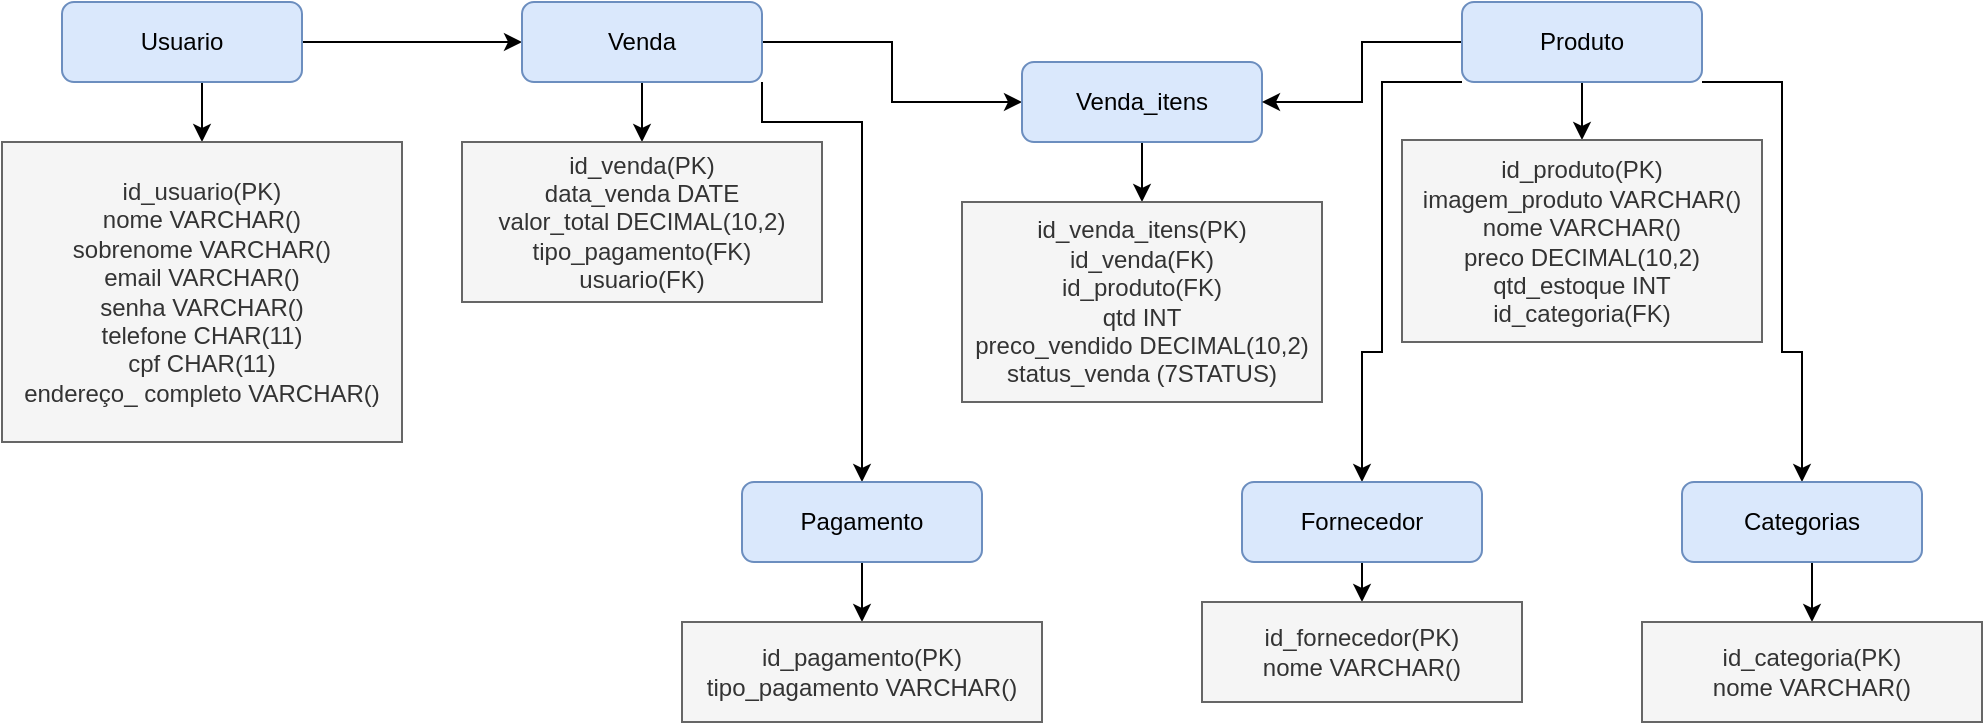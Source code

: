 <mxfile version="20.3.3" type="github">
  <diagram id="T9msko7EEIsdczH0ZKGP" name="Página-1">
    <mxGraphModel dx="1416" dy="504" grid="1" gridSize="10" guides="0" tooltips="1" connect="1" arrows="1" fold="1" page="0" pageScale="1" pageWidth="827" pageHeight="1169" math="0" shadow="0">
      <root>
        <mxCell id="0" />
        <mxCell id="1" parent="0" />
        <mxCell id="rLA2PMLqYe4GNbBmXhPl-4" style="edgeStyle=orthogonalEdgeStyle;rounded=0;orthogonalLoop=1;jettySize=auto;html=1;exitX=0.5;exitY=1;exitDx=0;exitDy=0;entryX=0.5;entryY=0;entryDx=0;entryDy=0;" edge="1" parent="1" source="Y-w8QK3pEQVqhpm3u09O-3" target="rLA2PMLqYe4GNbBmXhPl-3">
          <mxGeometry relative="1" as="geometry" />
        </mxCell>
        <mxCell id="rLA2PMLqYe4GNbBmXhPl-15" style="edgeStyle=orthogonalEdgeStyle;rounded=0;orthogonalLoop=1;jettySize=auto;html=1;exitX=1;exitY=0.5;exitDx=0;exitDy=0;entryX=0;entryY=0.5;entryDx=0;entryDy=0;" edge="1" parent="1" source="Y-w8QK3pEQVqhpm3u09O-3" target="rLA2PMLqYe4GNbBmXhPl-6">
          <mxGeometry relative="1" as="geometry" />
        </mxCell>
        <mxCell id="Y-w8QK3pEQVqhpm3u09O-3" value="Usuario" style="rounded=1;whiteSpace=wrap;html=1;fillColor=#dae8fc;strokeColor=#6c8ebf;" parent="1" vertex="1">
          <mxGeometry x="-10" y="80" width="120" height="40" as="geometry" />
        </mxCell>
        <mxCell id="rLA2PMLqYe4GNbBmXhPl-3" value="id_usuario(PK)&lt;br&gt;nome VARCHAR()&lt;br&gt;sobrenome VARCHAR()&lt;br&gt;email VARCHAR()&lt;br&gt;senha VARCHAR()&lt;br&gt;telefone CHAR(11)&lt;br&gt;cpf CHAR(11)&lt;br&gt;endereço_ completo VARCHAR()" style="rounded=0;whiteSpace=wrap;html=1;fillColor=#f5f5f5;fontColor=#333333;strokeColor=#666666;" vertex="1" parent="1">
          <mxGeometry x="-40" y="150" width="200" height="150" as="geometry" />
        </mxCell>
        <mxCell id="rLA2PMLqYe4GNbBmXhPl-5" style="edgeStyle=orthogonalEdgeStyle;rounded=0;orthogonalLoop=1;jettySize=auto;html=1;exitX=0.5;exitY=1;exitDx=0;exitDy=0;entryX=0.5;entryY=0;entryDx=0;entryDy=0;" edge="1" parent="1" source="rLA2PMLqYe4GNbBmXhPl-6" target="rLA2PMLqYe4GNbBmXhPl-7">
          <mxGeometry relative="1" as="geometry" />
        </mxCell>
        <mxCell id="rLA2PMLqYe4GNbBmXhPl-30" style="edgeStyle=orthogonalEdgeStyle;rounded=0;orthogonalLoop=1;jettySize=auto;html=1;exitX=1;exitY=0.5;exitDx=0;exitDy=0;entryX=0;entryY=0.5;entryDx=0;entryDy=0;" edge="1" parent="1" source="rLA2PMLqYe4GNbBmXhPl-6" target="rLA2PMLqYe4GNbBmXhPl-9">
          <mxGeometry relative="1" as="geometry" />
        </mxCell>
        <mxCell id="rLA2PMLqYe4GNbBmXhPl-37" style="edgeStyle=orthogonalEdgeStyle;rounded=0;orthogonalLoop=1;jettySize=auto;html=1;exitX=1;exitY=1;exitDx=0;exitDy=0;" edge="1" parent="1" source="rLA2PMLqYe4GNbBmXhPl-6" target="rLA2PMLqYe4GNbBmXhPl-35">
          <mxGeometry relative="1" as="geometry">
            <Array as="points">
              <mxPoint x="340" y="140" />
              <mxPoint x="390" y="140" />
            </Array>
          </mxGeometry>
        </mxCell>
        <mxCell id="rLA2PMLqYe4GNbBmXhPl-6" value="Venda" style="rounded=1;whiteSpace=wrap;html=1;fillColor=#dae8fc;strokeColor=#6c8ebf;" vertex="1" parent="1">
          <mxGeometry x="220" y="80" width="120" height="40" as="geometry" />
        </mxCell>
        <mxCell id="rLA2PMLqYe4GNbBmXhPl-7" value="id_venda(PK)&lt;br&gt;data_venda DATE&lt;br&gt;valor_total DECIMAL(10,2)&lt;br&gt;tipo_pagamento(FK)&lt;br&gt;usuario(FK)" style="rounded=0;whiteSpace=wrap;html=1;fillColor=#f5f5f5;fontColor=#333333;strokeColor=#666666;" vertex="1" parent="1">
          <mxGeometry x="190" y="150" width="180" height="80" as="geometry" />
        </mxCell>
        <mxCell id="rLA2PMLqYe4GNbBmXhPl-8" style="edgeStyle=orthogonalEdgeStyle;rounded=0;orthogonalLoop=1;jettySize=auto;html=1;exitX=0.5;exitY=1;exitDx=0;exitDy=0;entryX=0.5;entryY=0;entryDx=0;entryDy=0;" edge="1" parent="1" source="rLA2PMLqYe4GNbBmXhPl-9" target="rLA2PMLqYe4GNbBmXhPl-10">
          <mxGeometry relative="1" as="geometry" />
        </mxCell>
        <mxCell id="rLA2PMLqYe4GNbBmXhPl-9" value="Venda_itens" style="rounded=1;whiteSpace=wrap;html=1;fillColor=#dae8fc;strokeColor=#6c8ebf;" vertex="1" parent="1">
          <mxGeometry x="470" y="110" width="120" height="40" as="geometry" />
        </mxCell>
        <mxCell id="rLA2PMLqYe4GNbBmXhPl-10" value="id_venda_itens(PK)&lt;br&gt;id_venda(FK)&lt;br&gt;id_produto(FK)&lt;br&gt;qtd INT&lt;br&gt;preco_vendido DECIMAL(10,2)&lt;br&gt;status_venda (7STATUS)" style="rounded=0;whiteSpace=wrap;html=1;fillColor=#f5f5f5;fontColor=#333333;strokeColor=#666666;" vertex="1" parent="1">
          <mxGeometry x="440" y="180" width="180" height="100" as="geometry" />
        </mxCell>
        <mxCell id="rLA2PMLqYe4GNbBmXhPl-11" style="edgeStyle=orthogonalEdgeStyle;rounded=0;orthogonalLoop=1;jettySize=auto;html=1;exitX=0.5;exitY=1;exitDx=0;exitDy=0;entryX=0.5;entryY=0;entryDx=0;entryDy=0;" edge="1" parent="1" source="rLA2PMLqYe4GNbBmXhPl-12" target="rLA2PMLqYe4GNbBmXhPl-13">
          <mxGeometry relative="1" as="geometry" />
        </mxCell>
        <mxCell id="rLA2PMLqYe4GNbBmXhPl-31" style="edgeStyle=orthogonalEdgeStyle;rounded=0;orthogonalLoop=1;jettySize=auto;html=1;exitX=0;exitY=0.5;exitDx=0;exitDy=0;entryX=1;entryY=0.5;entryDx=0;entryDy=0;" edge="1" parent="1" source="rLA2PMLqYe4GNbBmXhPl-12" target="rLA2PMLqYe4GNbBmXhPl-9">
          <mxGeometry relative="1" as="geometry" />
        </mxCell>
        <mxCell id="rLA2PMLqYe4GNbBmXhPl-32" style="edgeStyle=orthogonalEdgeStyle;rounded=0;orthogonalLoop=1;jettySize=auto;html=1;exitX=0;exitY=1;exitDx=0;exitDy=0;entryX=0.5;entryY=0;entryDx=0;entryDy=0;" edge="1" parent="1" source="rLA2PMLqYe4GNbBmXhPl-12" target="rLA2PMLqYe4GNbBmXhPl-19">
          <mxGeometry relative="1" as="geometry">
            <Array as="points">
              <mxPoint x="650" y="120" />
              <mxPoint x="650" y="255" />
              <mxPoint x="640" y="255" />
            </Array>
          </mxGeometry>
        </mxCell>
        <mxCell id="rLA2PMLqYe4GNbBmXhPl-33" style="edgeStyle=orthogonalEdgeStyle;rounded=0;orthogonalLoop=1;jettySize=auto;html=1;exitX=1;exitY=1;exitDx=0;exitDy=0;entryX=0.5;entryY=0;entryDx=0;entryDy=0;" edge="1" parent="1" source="rLA2PMLqYe4GNbBmXhPl-12" target="rLA2PMLqYe4GNbBmXhPl-22">
          <mxGeometry relative="1" as="geometry">
            <Array as="points">
              <mxPoint x="850" y="120" />
              <mxPoint x="850" y="255" />
              <mxPoint x="860" y="255" />
            </Array>
          </mxGeometry>
        </mxCell>
        <mxCell id="rLA2PMLqYe4GNbBmXhPl-12" value="Produto" style="rounded=1;whiteSpace=wrap;html=1;fillColor=#dae8fc;strokeColor=#6c8ebf;" vertex="1" parent="1">
          <mxGeometry x="690" y="80" width="120" height="40" as="geometry" />
        </mxCell>
        <mxCell id="rLA2PMLqYe4GNbBmXhPl-13" value="id_produto(PK)&lt;br&gt;imagem_produto VARCHAR()&lt;br&gt;nome VARCHAR()&lt;br&gt;preco DECIMAL(10,2)&lt;br&gt;qtd_estoque INT&lt;br&gt;id_categoria(FK)" style="rounded=0;whiteSpace=wrap;html=1;fillColor=#f5f5f5;fontColor=#333333;strokeColor=#666666;" vertex="1" parent="1">
          <mxGeometry x="660" y="149" width="180" height="101" as="geometry" />
        </mxCell>
        <mxCell id="rLA2PMLqYe4GNbBmXhPl-18" style="edgeStyle=orthogonalEdgeStyle;rounded=0;orthogonalLoop=1;jettySize=auto;html=1;exitX=0.5;exitY=1;exitDx=0;exitDy=0;entryX=0.5;entryY=0;entryDx=0;entryDy=0;" edge="1" parent="1" source="rLA2PMLqYe4GNbBmXhPl-19" target="rLA2PMLqYe4GNbBmXhPl-20">
          <mxGeometry relative="1" as="geometry" />
        </mxCell>
        <mxCell id="rLA2PMLqYe4GNbBmXhPl-19" value="Fornecedor" style="rounded=1;whiteSpace=wrap;html=1;fillColor=#dae8fc;strokeColor=#6c8ebf;" vertex="1" parent="1">
          <mxGeometry x="580" y="320" width="120" height="40" as="geometry" />
        </mxCell>
        <mxCell id="rLA2PMLqYe4GNbBmXhPl-20" value="id_fornecedor(PK)&lt;br&gt;nome VARCHAR()" style="rounded=0;whiteSpace=wrap;html=1;fillColor=#f5f5f5;fontColor=#333333;strokeColor=#666666;" vertex="1" parent="1">
          <mxGeometry x="560" y="380" width="160" height="50" as="geometry" />
        </mxCell>
        <mxCell id="rLA2PMLqYe4GNbBmXhPl-21" style="edgeStyle=orthogonalEdgeStyle;rounded=0;orthogonalLoop=1;jettySize=auto;html=1;exitX=0.5;exitY=1;exitDx=0;exitDy=0;entryX=0.5;entryY=0;entryDx=0;entryDy=0;" edge="1" parent="1" source="rLA2PMLqYe4GNbBmXhPl-22" target="rLA2PMLqYe4GNbBmXhPl-23">
          <mxGeometry relative="1" as="geometry" />
        </mxCell>
        <mxCell id="rLA2PMLqYe4GNbBmXhPl-22" value="Categorias" style="rounded=1;whiteSpace=wrap;html=1;fillColor=#dae8fc;strokeColor=#6c8ebf;" vertex="1" parent="1">
          <mxGeometry x="800" y="320" width="120" height="40" as="geometry" />
        </mxCell>
        <mxCell id="rLA2PMLqYe4GNbBmXhPl-23" value="id_categoria(PK)&lt;br&gt;nome VARCHAR()" style="rounded=0;whiteSpace=wrap;html=1;fillColor=#f5f5f5;fontColor=#333333;strokeColor=#666666;" vertex="1" parent="1">
          <mxGeometry x="780" y="390" width="170" height="50" as="geometry" />
        </mxCell>
        <mxCell id="rLA2PMLqYe4GNbBmXhPl-34" style="edgeStyle=orthogonalEdgeStyle;rounded=0;orthogonalLoop=1;jettySize=auto;html=1;exitX=0.5;exitY=1;exitDx=0;exitDy=0;entryX=0.5;entryY=0;entryDx=0;entryDy=0;" edge="1" parent="1" source="rLA2PMLqYe4GNbBmXhPl-35" target="rLA2PMLqYe4GNbBmXhPl-36">
          <mxGeometry relative="1" as="geometry" />
        </mxCell>
        <mxCell id="rLA2PMLqYe4GNbBmXhPl-35" value="Pagamento" style="rounded=1;whiteSpace=wrap;html=1;fillColor=#dae8fc;strokeColor=#6c8ebf;" vertex="1" parent="1">
          <mxGeometry x="330" y="320" width="120" height="40" as="geometry" />
        </mxCell>
        <mxCell id="rLA2PMLqYe4GNbBmXhPl-36" value="id_pagamento(PK)&lt;br&gt;tipo_pagamento VARCHAR()" style="rounded=0;whiteSpace=wrap;html=1;fillColor=#f5f5f5;fontColor=#333333;strokeColor=#666666;" vertex="1" parent="1">
          <mxGeometry x="300" y="390" width="180" height="50" as="geometry" />
        </mxCell>
      </root>
    </mxGraphModel>
  </diagram>
</mxfile>
